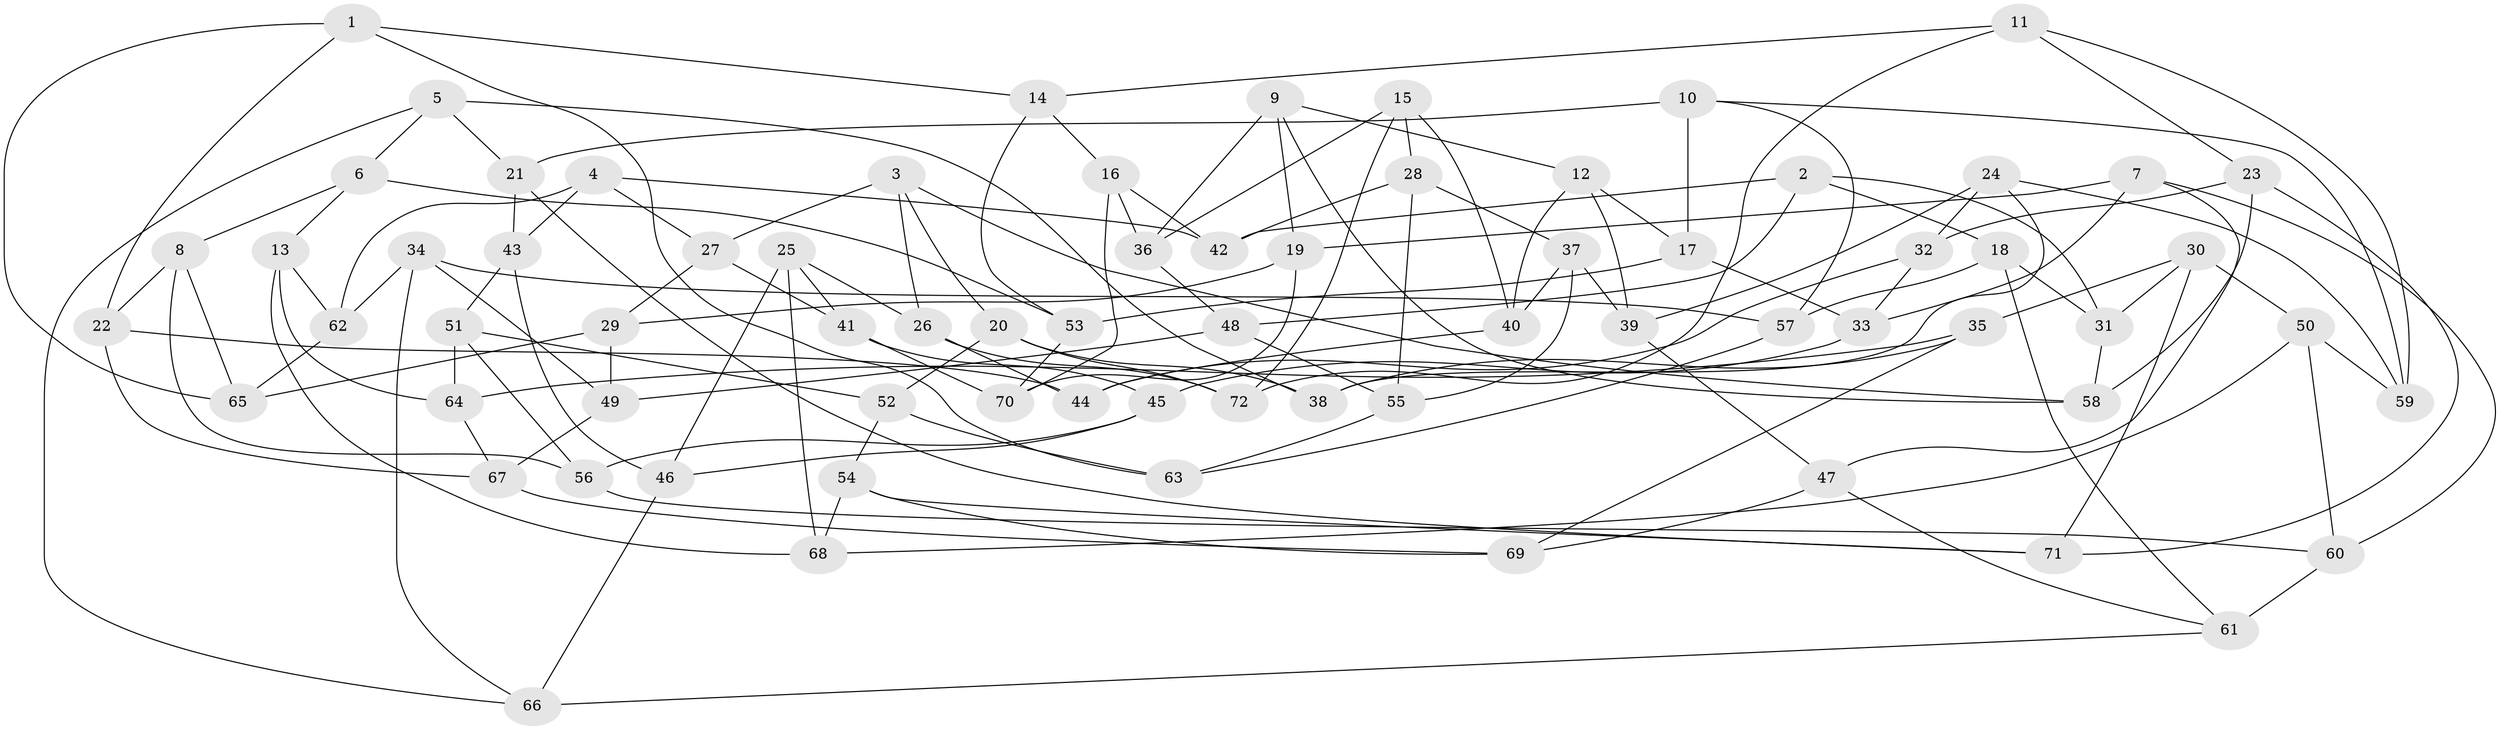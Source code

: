 // Generated by graph-tools (version 1.1) at 2025/59/03/09/25 04:59:15]
// undirected, 72 vertices, 144 edges
graph export_dot {
graph [start="1"]
  node [color=gray90,style=filled];
  1;
  2;
  3;
  4;
  5;
  6;
  7;
  8;
  9;
  10;
  11;
  12;
  13;
  14;
  15;
  16;
  17;
  18;
  19;
  20;
  21;
  22;
  23;
  24;
  25;
  26;
  27;
  28;
  29;
  30;
  31;
  32;
  33;
  34;
  35;
  36;
  37;
  38;
  39;
  40;
  41;
  42;
  43;
  44;
  45;
  46;
  47;
  48;
  49;
  50;
  51;
  52;
  53;
  54;
  55;
  56;
  57;
  58;
  59;
  60;
  61;
  62;
  63;
  64;
  65;
  66;
  67;
  68;
  69;
  70;
  71;
  72;
  1 -- 63;
  1 -- 65;
  1 -- 22;
  1 -- 14;
  2 -- 18;
  2 -- 42;
  2 -- 48;
  2 -- 31;
  3 -- 26;
  3 -- 20;
  3 -- 58;
  3 -- 27;
  4 -- 62;
  4 -- 27;
  4 -- 43;
  4 -- 42;
  5 -- 21;
  5 -- 66;
  5 -- 6;
  5 -- 38;
  6 -- 8;
  6 -- 13;
  6 -- 53;
  7 -- 47;
  7 -- 19;
  7 -- 60;
  7 -- 33;
  8 -- 56;
  8 -- 65;
  8 -- 22;
  9 -- 36;
  9 -- 12;
  9 -- 19;
  9 -- 58;
  10 -- 21;
  10 -- 17;
  10 -- 59;
  10 -- 57;
  11 -- 23;
  11 -- 14;
  11 -- 72;
  11 -- 59;
  12 -- 17;
  12 -- 39;
  12 -- 40;
  13 -- 64;
  13 -- 68;
  13 -- 62;
  14 -- 53;
  14 -- 16;
  15 -- 28;
  15 -- 40;
  15 -- 72;
  15 -- 36;
  16 -- 70;
  16 -- 36;
  16 -- 42;
  17 -- 33;
  17 -- 53;
  18 -- 61;
  18 -- 57;
  18 -- 31;
  19 -- 70;
  19 -- 29;
  20 -- 38;
  20 -- 52;
  20 -- 72;
  21 -- 43;
  21 -- 71;
  22 -- 44;
  22 -- 67;
  23 -- 71;
  23 -- 32;
  23 -- 58;
  24 -- 39;
  24 -- 32;
  24 -- 59;
  24 -- 38;
  25 -- 46;
  25 -- 68;
  25 -- 41;
  25 -- 26;
  26 -- 72;
  26 -- 44;
  27 -- 29;
  27 -- 41;
  28 -- 37;
  28 -- 42;
  28 -- 55;
  29 -- 65;
  29 -- 49;
  30 -- 35;
  30 -- 31;
  30 -- 50;
  30 -- 71;
  31 -- 58;
  32 -- 33;
  32 -- 44;
  33 -- 45;
  34 -- 66;
  34 -- 49;
  34 -- 62;
  34 -- 57;
  35 -- 38;
  35 -- 64;
  35 -- 69;
  36 -- 48;
  37 -- 39;
  37 -- 40;
  37 -- 55;
  39 -- 47;
  40 -- 44;
  41 -- 45;
  41 -- 70;
  43 -- 51;
  43 -- 46;
  45 -- 46;
  45 -- 56;
  46 -- 66;
  47 -- 61;
  47 -- 69;
  48 -- 49;
  48 -- 55;
  49 -- 67;
  50 -- 68;
  50 -- 60;
  50 -- 59;
  51 -- 56;
  51 -- 64;
  51 -- 52;
  52 -- 63;
  52 -- 54;
  53 -- 70;
  54 -- 71;
  54 -- 69;
  54 -- 68;
  55 -- 63;
  56 -- 60;
  57 -- 63;
  60 -- 61;
  61 -- 66;
  62 -- 65;
  64 -- 67;
  67 -- 69;
}
